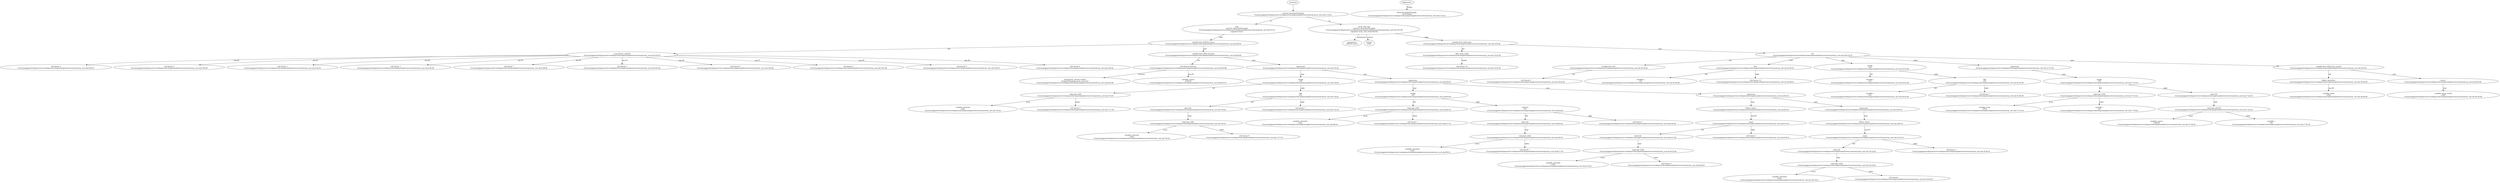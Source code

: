 strict digraph "/Users/yangpan/workspace/rust-workspace/ola-lang/examples/source/array/array_sort.ola" {
	contract [label="contract ArraySortExample\n/Users/yangpan/workspace/rust-workspace/ola-lang/examples/source/array/array_sort.ola:2:1-22:2"]
	test [label="test\ncontract: ArraySortExample\n/Users/yangpan/workspace/rust-workspace/ola-lang/examples/source/array/array_sort.ola:4:5-14\nsignature test()"]
	var_decl [label="variable decl u32[10] source\n/Users/yangpan/workspace/rust-workspace/ola-lang/examples/source/array/array_sort.ola:5:8-55"]
	array_literal [label="array literal: u32[10]\n/Users/yangpan/workspace/rust-workspace/ola-lang/examples/source/array/array_sort.ola:5:25-55"]
	number_literal [label="u32 literal: 3\n/Users/yangpan/workspace/rust-workspace/ola-lang/examples/source/array/array_sort.ola:5:26-27"]
	number_literal_6 [label="u32 literal: 4\n/Users/yangpan/workspace/rust-workspace/ola-lang/examples/source/array/array_sort.ola:5:29-30"]
	number_literal_7 [label="u32 literal: 5\n/Users/yangpan/workspace/rust-workspace/ola-lang/examples/source/array/array_sort.ola:5:32-33"]
	number_literal_8 [label="u32 literal: 1\n/Users/yangpan/workspace/rust-workspace/ola-lang/examples/source/array/array_sort.ola:5:35-36"]
	number_literal_9 [label="u32 literal: 7\n/Users/yangpan/workspace/rust-workspace/ola-lang/examples/source/array/array_sort.ola:5:38-39"]
	number_literal_10 [label="u32 literal: 9\n/Users/yangpan/workspace/rust-workspace/ola-lang/examples/source/array/array_sort.ola:5:41-42"]
	number_literal_11 [label="u32 literal: 0\n/Users/yangpan/workspace/rust-workspace/ola-lang/examples/source/array/array_sort.ola:5:44-45"]
	number_literal_12 [label="u32 literal: 2\n/Users/yangpan/workspace/rust-workspace/ola-lang/examples/source/array/array_sort.ola:5:47-48"]
	number_literal_13 [label="u32 literal: 8\n/Users/yangpan/workspace/rust-workspace/ola-lang/examples/source/array/array_sort.ola:5:50-51"]
	number_literal_14 [label="u32 literal: 6\n/Users/yangpan/workspace/rust-workspace/ola-lang/examples/source/array/array_sort.ola:5:53-54"]
	var_decl_15 [label="variable decl u32[] returned\n/Users/yangpan/workspace/rust-workspace/ola-lang/examples/source/array/array_sort.ola:6:8-48"]
	call_internal_function [label="call internal function\n/Users/yangpan/workspace/rust-workspace/ola-lang/examples/source/array/array_sort.ola:6:25-48"]
	internal_function [label="fn(u32[10])  returns (u32[])\nArraySortExample.array_sort_test\n/Users/yangpan/workspace/rust-workspace/ola-lang/examples/source/array/array_sort.ola:6:25-48"]
	variable [label="variable: source\nu32[10]\n/Users/yangpan/workspace/rust-workspace/ola-lang/examples/source/array/array_sort.ola:6:41-47"]
	expr [label="expression\n/Users/yangpan/workspace/rust-workspace/ola-lang/examples/source/array/array_sort.ola:7:8-24"]
	assign [label="assign\nu32\n/Users/yangpan/workspace/rust-workspace/ola-lang/examples/source/array/array_sort.ola:7:8-24"]
	subscript [label="subscript u32[]\n/Users/yangpan/workspace/rust-workspace/ola-lang/examples/source/array/array_sort.ola:7:8-19"]
	variable_22 [label="variable: returned\nu32[]\n/Users/yangpan/workspace/rust-workspace/ola-lang/examples/source/array/array_sort.ola:7:8-16"]
	number_literal_23 [label="u32 literal: 0\n/Users/yangpan/workspace/rust-workspace/ola-lang/examples/source/array/array_sort.ola:7:17-18"]
	add [label="add\nu32\n/Users/yangpan/workspace/rust-workspace/ola-lang/examples/source/array/array_sort.ola:7:8-24"]
	load [label="load u32\n/Users/yangpan/workspace/rust-workspace/ola-lang/examples/source/array/array_sort.ola:7:8-24"]
	subscript_26 [label="subscript u32[]\n/Users/yangpan/workspace/rust-workspace/ola-lang/examples/source/array/array_sort.ola:7:8-19"]
	variable_27 [label="variable: returned\nu32[]\n/Users/yangpan/workspace/rust-workspace/ola-lang/examples/source/array/array_sort.ola:7:8-16"]
	number_literal_28 [label="u32 literal: 0\n/Users/yangpan/workspace/rust-workspace/ola-lang/examples/source/array/array_sort.ola:7:17-18"]
	number_literal_29 [label="u32 literal: 1\n/Users/yangpan/workspace/rust-workspace/ola-lang/examples/source/array/array_sort.ola:7:23-24"]
	expr_30 [label="expression\n/Users/yangpan/workspace/rust-workspace/ola-lang/examples/source/array/array_sort.ola:8:8-24"]
	assign_31 [label="assign\nu32\n/Users/yangpan/workspace/rust-workspace/ola-lang/examples/source/array/array_sort.ola:8:8-24"]
	subscript_32 [label="subscript u32[]\n/Users/yangpan/workspace/rust-workspace/ola-lang/examples/source/array/array_sort.ola:8:8-19"]
	variable_33 [label="variable: returned\nu32[]\n/Users/yangpan/workspace/rust-workspace/ola-lang/examples/source/array/array_sort.ola:8:8-16"]
	number_literal_34 [label="u32 literal: 1\n/Users/yangpan/workspace/rust-workspace/ola-lang/examples/source/array/array_sort.ola:8:17-18"]
	subtract [label="subtract\nu32\n/Users/yangpan/workspace/rust-workspace/ola-lang/examples/source/array/array_sort.ola:8:8-24"]
	load_36 [label="load u32\n/Users/yangpan/workspace/rust-workspace/ola-lang/examples/source/array/array_sort.ola:8:8-24"]
	subscript_37 [label="subscript u32[]\n/Users/yangpan/workspace/rust-workspace/ola-lang/examples/source/array/array_sort.ola:8:8-19"]
	variable_38 [label="variable: returned\nu32[]\n/Users/yangpan/workspace/rust-workspace/ola-lang/examples/source/array/array_sort.ola:8:8-16"]
	number_literal_39 [label="u32 literal: 1\n/Users/yangpan/workspace/rust-workspace/ola-lang/examples/source/array/array_sort.ola:8:17-18"]
	number_literal_40 [label="u32 literal: 1\n/Users/yangpan/workspace/rust-workspace/ola-lang/examples/source/array/array_sort.ola:8:23-24"]
	expr_41 [label="expression\n/Users/yangpan/workspace/rust-workspace/ola-lang/examples/source/array/array_sort.ola:9:8-32"]
	libfunc [label="libfunc Assert\n/Users/yangpan/workspace/rust-workspace/ola-lang/examples/source/array/array_sort.ola:9:8-14"]
	equal [label="equal\n/Users/yangpan/workspace/rust-workspace/ola-lang/examples/source/array/array_sort.ola:9:15-31"]
	load_44 [label="load u32\n/Users/yangpan/workspace/rust-workspace/ola-lang/examples/source/array/array_sort.ola:9:15-26"]
	subscript_45 [label="subscript u32[]\n/Users/yangpan/workspace/rust-workspace/ola-lang/examples/source/array/array_sort.ola:9:15-26"]
	variable_46 [label="variable: returned\nu32[]\n/Users/yangpan/workspace/rust-workspace/ola-lang/examples/source/array/array_sort.ola:9:15-23"]
	number_literal_47 [label="u32 literal: 0\n/Users/yangpan/workspace/rust-workspace/ola-lang/examples/source/array/array_sort.ola:9:24-25"]
	number_literal_48 [label="u32 literal: 1\n/Users/yangpan/workspace/rust-workspace/ola-lang/examples/source/array/array_sort.ola:9:30-31"]
	expr_49 [label="expression\n/Users/yangpan/workspace/rust-workspace/ola-lang/examples/source/array/array_sort.ola:10:8-32"]
	libfunc_50 [label="libfunc Assert\n/Users/yangpan/workspace/rust-workspace/ola-lang/examples/source/array/array_sort.ola:10:8-14"]
	equal_51 [label="equal\n/Users/yangpan/workspace/rust-workspace/ola-lang/examples/source/array/array_sort.ola:10:15-31"]
	load_52 [label="load u32\n/Users/yangpan/workspace/rust-workspace/ola-lang/examples/source/array/array_sort.ola:10:15-26"]
	subscript_53 [label="subscript u32[]\n/Users/yangpan/workspace/rust-workspace/ola-lang/examples/source/array/array_sort.ola:10:15-26"]
	variable_54 [label="variable: returned\nu32[]\n/Users/yangpan/workspace/rust-workspace/ola-lang/examples/source/array/array_sort.ola:10:15-23"]
	number_literal_55 [label="u32 literal: 1\n/Users/yangpan/workspace/rust-workspace/ola-lang/examples/source/array/array_sort.ola:10:24-25"]
	number_literal_56 [label="u32 literal: 1\n/Users/yangpan/workspace/rust-workspace/ola-lang/examples/source/array/array_sort.ola:10:30-31"]
	array_sort_test [label="array_sort_test\ncontract: ArraySortExample\n/Users/yangpan/workspace/rust-workspace/ola-lang/examples/source/array/array_sort.ola:14:5-50\nsignature array_sort_test(u32[10])"]
	parameters [label="parameters\nu32[10] source"]
	returns [label="returns\nu32[] "]
	var_decl_60 [label="variable decl u32[] array\n/Users/yangpan/workspace/rust-workspace/ola-lang/examples/source/array/array_sort.ola:15:9-36"]
	alloc_array [label="alloc array u32[]\n/Users/yangpan/workspace/rust-workspace/ola-lang/examples/source/array/array_sort.ola:15:23-36"]
	number_literal_62 [label="u32 literal: 10\n/Users/yangpan/workspace/rust-workspace/ola-lang/examples/source/array/array_sort.ola:15:33-35"]
	for [label="for\n/Users/yangpan/workspace/rust-workspace/ola-lang/examples/source/array/array_sort.ola:16:9-18:10"]
	var_decl_64 [label="variable decl u32 i\n/Users/yangpan/workspace/rust-workspace/ola-lang/examples/source/array/array_sort.ola:16:14-23"]
	number_literal_65 [label="u32 literal: 0\n/Users/yangpan/workspace/rust-workspace/ola-lang/examples/source/array/array_sort.ola:16:22-23"]
	less [label="less\n/Users/yangpan/workspace/rust-workspace/ola-lang/examples/source/array/array_sort.ola:16:25-31"]
	variable_67 [label="variable: i\nu32\n/Users/yangpan/workspace/rust-workspace/ola-lang/examples/source/array/array_sort.ola:16:25-26"]
	number_literal_68 [label="u32 literal: 10\n/Users/yangpan/workspace/rust-workspace/ola-lang/examples/source/array/array_sort.ola:16:29-31"]
	assign_69 [label="assign\nvoid\n/Users/yangpan/workspace/rust-workspace/ola-lang/examples/source/array/array_sort.ola:16:33-39"]
	variable_70 [label="variable: i\nu32\n/Users/yangpan/workspace/rust-workspace/ola-lang/examples/source/array/array_sort.ola:16:33-34"]
	add_71 [label="add\nu32\n/Users/yangpan/workspace/rust-workspace/ola-lang/examples/source/array/array_sort.ola:16:33-39"]
	variable_72 [label="variable: i\nu32\n/Users/yangpan/workspace/rust-workspace/ola-lang/examples/source/array/array_sort.ola:16:33-34"]
	number_literal_73 [label="u32 literal: 1\n/Users/yangpan/workspace/rust-workspace/ola-lang/examples/source/array/array_sort.ola:16:38-39"]
	expr_74 [label="expression\n/Users/yangpan/workspace/rust-workspace/ola-lang/examples/source/array/array_sort.ola:17:13-33"]
	assign_75 [label="assign\nu32\n/Users/yangpan/workspace/rust-workspace/ola-lang/examples/source/array/array_sort.ola:17:13-33"]
	subscript_76 [label="subscript u32[]\n/Users/yangpan/workspace/rust-workspace/ola-lang/examples/source/array/array_sort.ola:17:13-21"]
	variable_77 [label="variable: array\nu32[]\n/Users/yangpan/workspace/rust-workspace/ola-lang/examples/source/array/array_sort.ola:17:13-18"]
	variable_78 [label="variable: i\nu32\n/Users/yangpan/workspace/rust-workspace/ola-lang/examples/source/array/array_sort.ola:17:19-20"]
	load_79 [label="load u32\n/Users/yangpan/workspace/rust-workspace/ola-lang/examples/source/array/array_sort.ola:17:24-33"]
	subscript_80 [label="subscript u32[10]\n/Users/yangpan/workspace/rust-workspace/ola-lang/examples/source/array/array_sort.ola:17:24-33"]
	variable_81 [label="variable: source\nu32[10]\n/Users/yangpan/workspace/rust-workspace/ola-lang/examples/source/array/array_sort.ola:17:24-30"]
	variable_82 [label="variable: i\nu32\n/Users/yangpan/workspace/rust-workspace/ola-lang/examples/source/array/array_sort.ola:17:31-32"]
	var_decl_83 [label="variable decl u32[] array_sorted\n/Users/yangpan/workspace/rust-workspace/ola-lang/examples/source/array/array_sort.ola:19:9-51"]
	libfunc_84 [label="libfunc ArraySort\n/Users/yangpan/workspace/rust-workspace/ola-lang/examples/source/array/array_sort.ola:19:30-44"]
	variable_85 [label="variable: array\nu32[]\n/Users/yangpan/workspace/rust-workspace/ola-lang/examples/source/array/array_sort.ola:19:45-50"]
	return [label="return\n/Users/yangpan/workspace/rust-workspace/ola-lang/examples/source/array/array_sort.ola:20:9-28"]
	variable_87 [label="variable: array_sorted\nu32[]\n/Users/yangpan/workspace/rust-workspace/ola-lang/examples/source/array/array_sort.ola:20:16-28"]
	diagnostic [label="found ArraySortExample \nlevel Debug\n/Users/yangpan/workspace/rust-workspace/ola-lang/examples/source/array/array_sort.ola:2:1-22:2"]
	contracts -> contract
	contract -> test [label="fn"]
	test -> var_decl [label="body"]
	var_decl -> array_literal [label="init"]
	array_literal -> number_literal [label="arg #0"]
	array_literal -> number_literal_6 [label="arg #1"]
	array_literal -> number_literal_7 [label="arg #2"]
	array_literal -> number_literal_8 [label="arg #3"]
	array_literal -> number_literal_9 [label="arg #4"]
	array_literal -> number_literal_10 [label="arg #5"]
	array_literal -> number_literal_11 [label="arg #6"]
	array_literal -> number_literal_12 [label="arg #7"]
	array_literal -> number_literal_13 [label="arg #8"]
	array_literal -> number_literal_14 [label="arg #9"]
	var_decl -> var_decl_15 [label="next"]
	var_decl_15 -> call_internal_function [label="init"]
	call_internal_function -> internal_function [label="function"]
	call_internal_function -> variable [label="arg #0"]
	var_decl_15 -> expr [label="next"]
	expr -> assign [label="expr"]
	assign -> subscript [label="left"]
	subscript -> variable_22 [label="array"]
	subscript -> number_literal_23 [label="index"]
	assign -> add [label="right"]
	add -> load [label="left"]
	load -> subscript_26 [label="expr"]
	subscript_26 -> variable_27 [label="array"]
	subscript_26 -> number_literal_28 [label="index"]
	add -> number_literal_29 [label="right"]
	expr -> expr_30 [label="next"]
	expr_30 -> assign_31 [label="expr"]
	assign_31 -> subscript_32 [label="left"]
	subscript_32 -> variable_33 [label="array"]
	subscript_32 -> number_literal_34 [label="index"]
	assign_31 -> subtract [label="right"]
	subtract -> load_36 [label="left"]
	load_36 -> subscript_37 [label="expr"]
	subscript_37 -> variable_38 [label="array"]
	subscript_37 -> number_literal_39 [label="index"]
	subtract -> number_literal_40 [label="right"]
	expr_30 -> expr_41 [label="next"]
	expr_41 -> libfunc [label="expr"]
	libfunc -> equal [label="arg #0"]
	equal -> load_44 [label="left"]
	load_44 -> subscript_45 [label="expr"]
	subscript_45 -> variable_46 [label="array"]
	subscript_45 -> number_literal_47 [label="index"]
	equal -> number_literal_48 [label="right"]
	expr_41 -> expr_49 [label="next"]
	expr_49 -> libfunc_50 [label="expr"]
	libfunc_50 -> equal_51 [label="arg #0"]
	equal_51 -> load_52 [label="left"]
	load_52 -> subscript_53 [label="expr"]
	subscript_53 -> variable_54 [label="array"]
	subscript_53 -> number_literal_55 [label="index"]
	equal_51 -> number_literal_56 [label="right"]
	contract -> array_sort_test [label="fn"]
	array_sort_test -> parameters [label="parameters"]
	array_sort_test -> returns [label="returns"]
	array_sort_test -> var_decl_60 [label="body"]
	var_decl_60 -> alloc_array [label="init"]
	alloc_array -> number_literal_62 [label="length"]
	var_decl_60 -> for [label="next"]
	for -> var_decl_64 [label="init"]
	var_decl_64 -> number_literal_65 [label="init"]
	for -> less [label="cond"]
	less -> variable_67 [label="left"]
	less -> number_literal_68 [label="right"]
	for -> assign_69 [label="next"]
	assign_69 -> variable_70 [label="left"]
	assign_69 -> add_71 [label="right"]
	add_71 -> variable_72 [label="left"]
	add_71 -> number_literal_73 [label="right"]
	for -> expr_74 [label="body"]
	expr_74 -> assign_75 [label="expr"]
	assign_75 -> subscript_76 [label="left"]
	subscript_76 -> variable_77 [label="array"]
	subscript_76 -> variable_78 [label="index"]
	assign_75 -> load_79 [label="right"]
	load_79 -> subscript_80 [label="expr"]
	subscript_80 -> variable_81 [label="array"]
	subscript_80 -> variable_82 [label="index"]
	for -> var_decl_83 [label="next"]
	var_decl_83 -> libfunc_84 [label="init"]
	libfunc_84 -> variable_85 [label="arg #0"]
	var_decl_83 -> return [label="next"]
	return -> variable_87 [label="expr"]
	diagnostics -> diagnostic [label="Debug"]
}
